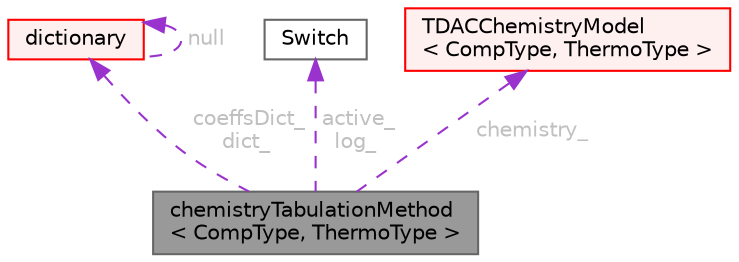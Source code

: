 digraph "chemistryTabulationMethod&lt; CompType, ThermoType &gt;"
{
 // LATEX_PDF_SIZE
  bgcolor="transparent";
  edge [fontname=Helvetica,fontsize=10,labelfontname=Helvetica,labelfontsize=10];
  node [fontname=Helvetica,fontsize=10,shape=box,height=0.2,width=0.4];
  Node1 [id="Node000001",label="chemistryTabulationMethod\l\< CompType, ThermoType \>",height=0.2,width=0.4,color="gray40", fillcolor="grey60", style="filled", fontcolor="black",tooltip="An abstract class for chemistry tabulation."];
  Node2 -> Node1 [id="edge1_Node000001_Node000002",dir="back",color="darkorchid3",style="dashed",tooltip=" ",label=" coeffsDict_\ndict_",fontcolor="grey" ];
  Node2 [id="Node000002",label="dictionary",height=0.2,width=0.4,color="red", fillcolor="#FFF0F0", style="filled",URL="$classFoam_1_1dictionary.html",tooltip="A list of keyword definitions, which are a keyword followed by a number of values (eg,..."];
  Node2 -> Node2 [id="edge2_Node000002_Node000002",dir="back",color="darkorchid3",style="dashed",tooltip=" ",label=" null",fontcolor="grey" ];
  Node8 -> Node1 [id="edge3_Node000001_Node000008",dir="back",color="darkorchid3",style="dashed",tooltip=" ",label=" active_\nlog_",fontcolor="grey" ];
  Node8 [id="Node000008",label="Switch",height=0.2,width=0.4,color="gray40", fillcolor="white", style="filled",URL="$classFoam_1_1Switch.html",tooltip="A simple wrapper around bool so that it can be read as a word: true/false, on/off,..."];
  Node9 -> Node1 [id="edge4_Node000001_Node000009",dir="back",color="darkorchid3",style="dashed",tooltip=" ",label=" chemistry_",fontcolor="grey" ];
  Node9 [id="Node000009",label="TDACChemistryModel\l\< CompType, ThermoType \>",height=0.2,width=0.4,color="red", fillcolor="#FFF0F0", style="filled",URL="$classFoam_1_1TDACChemistryModel.html",tooltip=" "];
}

